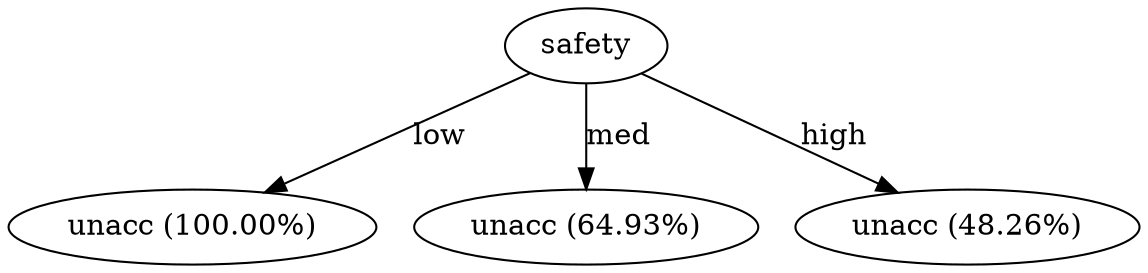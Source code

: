 digraph G {
"bg==" [ shape=oval label="safety"]
"bg==" -> "bi0w" [ label="low" ]
"bi0w" [ shape=oval label="unacc (100.00%)"]
"bg==" -> "bi0x" [ label="med" ]
"bi0x" [ shape=oval label="unacc (64.93%)"]
"bg==" -> "bi0y" [ label="high" ]
"bi0y" [ shape=oval label="unacc (48.26%)"]
}
